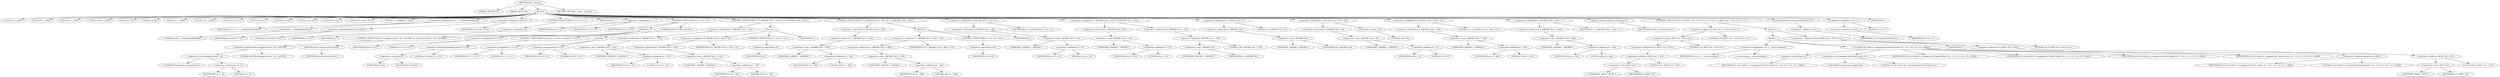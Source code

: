 digraph tftp_connect {  
"1000116" [label = "(METHOD,tftp_connect)" ]
"1000117" [label = "(PARAM,_QWORD *a1)" ]
"1000118" [label = "(PARAM,_BYTE *a2)" ]
"1000119" [label = "(BLOCK,,)" ]
"1000120" [label = "(LOCAL,v3: __int64)" ]
"1000121" [label = "(LOCAL,v4: __int64)" ]
"1000122" [label = "(LOCAL,v5: __int64)" ]
"1000123" [label = "(LOCAL,result: __int64)" ]
"1000124" [label = "(LOCAL,v7: int)" ]
"1000125" [label = "(LOCAL,v8: int)" ]
"1000126" [label = "(LOCAL,v9: __int64)" ]
"1000127" [label = "(LOCAL,v10: __int64)" ]
"1000128" [label = "(LOCAL,v11: int *)" ]
"1000129" [label = "(LOCAL,v12: int)" ]
"1000130" [label = "(LOCAL,v13: int)" ]
"1000131" [label = "(LOCAL,v14: int)" ]
"1000132" [label = "(LOCAL,v15: int)" ]
"1000133" [label = "(LOCAL,v16: char [ 136 ])" ]
"1000134" [label = "(LOCAL,v17: unsigned __int64)" ]
"1000135" [label = "(<operator>.assignment,v17 = __readfsqword(0x28u))" ]
"1000136" [label = "(IDENTIFIER,v17,v17 = __readfsqword(0x28u))" ]
"1000137" [label = "(__readfsqword,__readfsqword(0x28u))" ]
"1000138" [label = "(LITERAL,0x28u,__readfsqword(0x28u))" ]
"1000139" [label = "(<operator>.assignment,a1[167] = v3)" ]
"1000140" [label = "(<operator>.indirectIndexAccess,a1[167])" ]
"1000141" [label = "(IDENTIFIER,a1,a1[167] = v3)" ]
"1000142" [label = "(LITERAL,167,a1[167] = v3)" ]
"1000143" [label = "(IDENTIFIER,v3,a1[167] = v3)" ]
"1000144" [label = "(CONTROL_STRUCTURE,if ( !v3 ),if ( !v3 ))" ]
"1000145" [label = "(<operator>.logicalNot,!v3)" ]
"1000146" [label = "(IDENTIFIER,v3,!v3)" ]
"1000147" [label = "(IDENTIFIER,L,)" ]
"1000148" [label = "(<operator>.assignment,v4 = v3)" ]
"1000149" [label = "(IDENTIFIER,v4,v4 = v3)" ]
"1000150" [label = "(IDENTIFIER,v3,v4 = v3)" ]
"1000151" [label = "(CONTROL_STRUCTURE,if ( v5 ),if ( v5 ))" ]
"1000152" [label = "(IDENTIFIER,v5,if ( v5 ))" ]
"1000153" [label = "(BLOCK,,)" ]
"1000154" [label = "(IDENTIFIER,L,)" ]
"1000155" [label = "(CONTROL_STRUCTURE,if ( (unsigned int)(v5 - 8) > 0xFFB0 ),if ( (unsigned int)(v5 - 8) > 0xFFB0 ))" ]
"1000156" [label = "(<operator>.greaterThan,(unsigned int)(v5 - 8) > 0xFFB0)" ]
"1000157" [label = "(<operator>.cast,(unsigned int)(v5 - 8))" ]
"1000158" [label = "(UNKNOWN,unsigned int,unsigned int)" ]
"1000159" [label = "(<operator>.subtraction,v5 - 8)" ]
"1000160" [label = "(IDENTIFIER,v5,v5 - 8)" ]
"1000161" [label = "(LITERAL,8,v5 - 8)" ]
"1000162" [label = "(LITERAL,0xFFB0,(unsigned int)(v5 - 8) > 0xFFB0)" ]
"1000163" [label = "(RETURN,return result;,return result;)" ]
"1000164" [label = "(IDENTIFIER,result,return result;)" ]
"1000165" [label = "(<operator>.assignment,v8 = 512)" ]
"1000166" [label = "(IDENTIFIER,v8,v8 = 512)" ]
"1000167" [label = "(LITERAL,512,v8 = 512)" ]
"1000168" [label = "(CONTROL_STRUCTURE,if ( (int)v5 >= 512 ),if ( (int)v5 >= 512 ))" ]
"1000169" [label = "(<operator>.greaterEqualsThan,(int)v5 >= 512)" ]
"1000170" [label = "(<operator>.cast,(int)v5)" ]
"1000171" [label = "(UNKNOWN,int,int)" ]
"1000172" [label = "(IDENTIFIER,v5,(int)v5)" ]
"1000173" [label = "(LITERAL,512,(int)v5 >= 512)" ]
"1000174" [label = "(CONTROL_STRUCTURE,else,else)" ]
"1000175" [label = "(BLOCK,,)" ]
"1000176" [label = "(<operator>.assignment,v7 = 512)" ]
"1000177" [label = "(IDENTIFIER,v7,v7 = 512)" ]
"1000178" [label = "(LITERAL,512,v7 = 512)" ]
"1000179" [label = "(<operator>.assignment,v8 = 512)" ]
"1000180" [label = "(IDENTIFIER,v8,v8 = 512)" ]
"1000181" [label = "(LITERAL,512,v8 = 512)" ]
"1000182" [label = "(CONTROL_STRUCTURE,if ( !*(_QWORD *)(v4 + 352) ),if ( !*(_QWORD *)(v4 + 352) ))" ]
"1000183" [label = "(<operator>.logicalNot,!*(_QWORD *)(v4 + 352))" ]
"1000184" [label = "(<operator>.indirection,*(_QWORD *)(v4 + 352))" ]
"1000185" [label = "(<operator>.cast,(_QWORD *)(v4 + 352))" ]
"1000186" [label = "(UNKNOWN,_QWORD *,_QWORD *)" ]
"1000187" [label = "(<operator>.addition,v4 + 352)" ]
"1000188" [label = "(IDENTIFIER,v4,v4 + 352)" ]
"1000189" [label = "(LITERAL,352,v4 + 352)" ]
"1000190" [label = "(BLOCK,,)" ]
"1000191" [label = "(<operator>.assignment,*(_QWORD *)(v4 + 352) = v9)" ]
"1000192" [label = "(<operator>.indirection,*(_QWORD *)(v4 + 352))" ]
"1000193" [label = "(<operator>.cast,(_QWORD *)(v4 + 352))" ]
"1000194" [label = "(UNKNOWN,_QWORD *,_QWORD *)" ]
"1000195" [label = "(<operator>.addition,v4 + 352)" ]
"1000196" [label = "(IDENTIFIER,v4,v4 + 352)" ]
"1000197" [label = "(LITERAL,352,v4 + 352)" ]
"1000198" [label = "(IDENTIFIER,v9,*(_QWORD *)(v4 + 352) = v9)" ]
"1000199" [label = "(CONTROL_STRUCTURE,if ( !v9 ),if ( !v9 ))" ]
"1000200" [label = "(<operator>.logicalNot,!v9)" ]
"1000201" [label = "(IDENTIFIER,v9,!v9)" ]
"1000202" [label = "(IDENTIFIER,L,)" ]
"1000203" [label = "(CONTROL_STRUCTURE,if ( !*(_QWORD *)(v4 + 360) ),if ( !*(_QWORD *)(v4 + 360) ))" ]
"1000204" [label = "(<operator>.logicalNot,!*(_QWORD *)(v4 + 360))" ]
"1000205" [label = "(<operator>.indirection,*(_QWORD *)(v4 + 360))" ]
"1000206" [label = "(<operator>.cast,(_QWORD *)(v4 + 360))" ]
"1000207" [label = "(UNKNOWN,_QWORD *,_QWORD *)" ]
"1000208" [label = "(<operator>.addition,v4 + 360)" ]
"1000209" [label = "(IDENTIFIER,v4,v4 + 360)" ]
"1000210" [label = "(LITERAL,360,v4 + 360)" ]
"1000211" [label = "(BLOCK,,)" ]
"1000212" [label = "(<operator>.assignment,*(_QWORD *)(v4 + 360) = v10)" ]
"1000213" [label = "(<operator>.indirection,*(_QWORD *)(v4 + 360))" ]
"1000214" [label = "(<operator>.cast,(_QWORD *)(v4 + 360))" ]
"1000215" [label = "(UNKNOWN,_QWORD *,_QWORD *)" ]
"1000216" [label = "(<operator>.addition,v4 + 360)" ]
"1000217" [label = "(IDENTIFIER,v4,v4 + 360)" ]
"1000218" [label = "(LITERAL,360,v4 + 360)" ]
"1000219" [label = "(IDENTIFIER,v10,*(_QWORD *)(v4 + 360) = v10)" ]
"1000220" [label = "(CONTROL_STRUCTURE,if ( !v10 ),if ( !v10 ))" ]
"1000221" [label = "(<operator>.logicalNot,!v10)" ]
"1000222" [label = "(IDENTIFIER,v10,!v10)" ]
"1000223" [label = "(IDENTIFIER,L,)" ]
"1000224" [label = "(<operator>.assignment,*(_QWORD *)(v4 + 16) = a1)" ]
"1000225" [label = "(<operator>.indirection,*(_QWORD *)(v4 + 16))" ]
"1000226" [label = "(<operator>.cast,(_QWORD *)(v4 + 16))" ]
"1000227" [label = "(UNKNOWN,_QWORD *,_QWORD *)" ]
"1000228" [label = "(<operator>.addition,v4 + 16)" ]
"1000229" [label = "(IDENTIFIER,v4,v4 + 16)" ]
"1000230" [label = "(LITERAL,16,v4 + 16)" ]
"1000231" [label = "(IDENTIFIER,a1,*(_QWORD *)(v4 + 16) = a1)" ]
"1000232" [label = "(<operator>.assignment,*(_DWORD *)(v4 + 24) = *((_DWORD *)a1 + 156))" ]
"1000233" [label = "(<operator>.indirection,*(_DWORD *)(v4 + 24))" ]
"1000234" [label = "(<operator>.cast,(_DWORD *)(v4 + 24))" ]
"1000235" [label = "(UNKNOWN,_DWORD *,_DWORD *)" ]
"1000236" [label = "(<operator>.addition,v4 + 24)" ]
"1000237" [label = "(IDENTIFIER,v4,v4 + 24)" ]
"1000238" [label = "(LITERAL,24,v4 + 24)" ]
"1000239" [label = "(<operator>.indirection,*((_DWORD *)a1 + 156))" ]
"1000240" [label = "(<operator>.addition,(_DWORD *)a1 + 156)" ]
"1000241" [label = "(<operator>.cast,(_DWORD *)a1)" ]
"1000242" [label = "(UNKNOWN,_DWORD *,_DWORD *)" ]
"1000243" [label = "(IDENTIFIER,a1,(_DWORD *)a1)" ]
"1000244" [label = "(LITERAL,156,(_DWORD *)a1 + 156)" ]
"1000245" [label = "(<operator>.assignment,*(_DWORD *)v4 = 0)" ]
"1000246" [label = "(<operator>.indirection,*(_DWORD *)v4)" ]
"1000247" [label = "(<operator>.cast,(_DWORD *)v4)" ]
"1000248" [label = "(UNKNOWN,_DWORD *,_DWORD *)" ]
"1000249" [label = "(IDENTIFIER,v4,(_DWORD *)v4)" ]
"1000250" [label = "(LITERAL,0,*(_DWORD *)v4 = 0)" ]
"1000251" [label = "(<operator>.assignment,*(_DWORD *)(v4 + 8) = -100)" ]
"1000252" [label = "(<operator>.indirection,*(_DWORD *)(v4 + 8))" ]
"1000253" [label = "(<operator>.cast,(_DWORD *)(v4 + 8))" ]
"1000254" [label = "(UNKNOWN,_DWORD *,_DWORD *)" ]
"1000255" [label = "(<operator>.addition,v4 + 8)" ]
"1000256" [label = "(IDENTIFIER,v4,v4 + 8)" ]
"1000257" [label = "(LITERAL,8,v4 + 8)" ]
"1000258" [label = "(<operator>.minus,-100)" ]
"1000259" [label = "(LITERAL,100,-100)" ]
"1000260" [label = "(<operator>.assignment,*(_DWORD *)(v4 + 340) = 512)" ]
"1000261" [label = "(<operator>.indirection,*(_DWORD *)(v4 + 340))" ]
"1000262" [label = "(<operator>.cast,(_DWORD *)(v4 + 340))" ]
"1000263" [label = "(UNKNOWN,_DWORD *,_DWORD *)" ]
"1000264" [label = "(<operator>.addition,v4 + 340)" ]
"1000265" [label = "(IDENTIFIER,v4,v4 + 340)" ]
"1000266" [label = "(LITERAL,340,v4 + 340)" ]
"1000267" [label = "(LITERAL,512,*(_DWORD *)(v4 + 340) = 512)" ]
"1000268" [label = "(<operator>.assignment,*(_DWORD *)(v4 + 344) = v7)" ]
"1000269" [label = "(<operator>.indirection,*(_DWORD *)(v4 + 344))" ]
"1000270" [label = "(<operator>.cast,(_DWORD *)(v4 + 344))" ]
"1000271" [label = "(UNKNOWN,_DWORD *,_DWORD *)" ]
"1000272" [label = "(<operator>.addition,v4 + 344)" ]
"1000273" [label = "(IDENTIFIER,v4,v4 + 344)" ]
"1000274" [label = "(LITERAL,344,v4 + 344)" ]
"1000275" [label = "(IDENTIFIER,v7,*(_DWORD *)(v4 + 344) = v7)" ]
"1000276" [label = "(tftp_set_timeouts,tftp_set_timeouts(v4))" ]
"1000277" [label = "(IDENTIFIER,v4,tftp_set_timeouts(v4))" ]
"1000278" [label = "(CONTROL_STRUCTURE,if ( (*((_BYTE *)a1 + 951) & 2) == 0 ),if ( (*((_BYTE *)a1 + 951) & 2) == 0 ))" ]
"1000279" [label = "(<operator>.equals,(*((_BYTE *)a1 + 951) & 2) == 0)" ]
"1000280" [label = "(<operator>.and,*((_BYTE *)a1 + 951) & 2)" ]
"1000281" [label = "(<operator>.indirection,*((_BYTE *)a1 + 951))" ]
"1000282" [label = "(<operator>.addition,(_BYTE *)a1 + 951)" ]
"1000283" [label = "(<operator>.cast,(_BYTE *)a1)" ]
"1000284" [label = "(UNKNOWN,_BYTE *,_BYTE *)" ]
"1000285" [label = "(IDENTIFIER,a1,(_BYTE *)a1)" ]
"1000286" [label = "(LITERAL,951,(_BYTE *)a1 + 951)" ]
"1000287" [label = "(LITERAL,2,*((_BYTE *)a1 + 951) & 2)" ]
"1000288" [label = "(LITERAL,0,(*((_BYTE *)a1 + 951) & 2) == 0)" ]
"1000289" [label = "(BLOCK,,)" ]
"1000290" [label = "(BLOCK,,)" ]
"1000291" [label = "(<operator>.assignment,v11 = __errno_location())" ]
"1000292" [label = "(IDENTIFIER,v11,v11 = __errno_location())" ]
"1000293" [label = "(__errno_location,__errno_location())" ]
"1000294" [label = "(Curl_failf,Curl_failf(*a1, (unsigned int)\"bind() failed; %s\", v12, v13, v14, v15, v16[0]))" ]
"1000295" [label = "(<operator>.indirection,*a1)" ]
"1000296" [label = "(IDENTIFIER,a1,Curl_failf(*a1, (unsigned int)\"bind() failed; %s\", v12, v13, v14, v15, v16[0]))" ]
"1000297" [label = "(<operator>.cast,(unsigned int)\"bind() failed; %s\")" ]
"1000298" [label = "(UNKNOWN,unsigned int,unsigned int)" ]
"1000299" [label = "(LITERAL,\"bind() failed; %s\",(unsigned int)\"bind() failed; %s\")" ]
"1000300" [label = "(IDENTIFIER,v12,Curl_failf(*a1, (unsigned int)\"bind() failed; %s\", v12, v13, v14, v15, v16[0]))" ]
"1000301" [label = "(IDENTIFIER,v13,Curl_failf(*a1, (unsigned int)\"bind() failed; %s\", v12, v13, v14, v15, v16[0]))" ]
"1000302" [label = "(IDENTIFIER,v14,Curl_failf(*a1, (unsigned int)\"bind() failed; %s\", v12, v13, v14, v15, v16[0]))" ]
"1000303" [label = "(IDENTIFIER,v15,Curl_failf(*a1, (unsigned int)\"bind() failed; %s\", v12, v13, v14, v15, v16[0]))" ]
"1000304" [label = "(<operator>.indirectIndexAccess,v16[0])" ]
"1000305" [label = "(IDENTIFIER,v16,Curl_failf(*a1, (unsigned int)\"bind() failed; %s\", v12, v13, v14, v15, v16[0]))" ]
"1000306" [label = "(LITERAL,0,Curl_failf(*a1, (unsigned int)\"bind() failed; %s\", v12, v13, v14, v15, v16[0]))" ]
"1000307" [label = "(IDENTIFIER,L,)" ]
"1000308" [label = "(<operators>.assignmentOr,*((_BYTE *)a1 + 951) |= 2u)" ]
"1000309" [label = "(<operator>.indirection,*((_BYTE *)a1 + 951))" ]
"1000310" [label = "(<operator>.addition,(_BYTE *)a1 + 951)" ]
"1000311" [label = "(<operator>.cast,(_BYTE *)a1)" ]
"1000312" [label = "(UNKNOWN,_BYTE *,_BYTE *)" ]
"1000313" [label = "(IDENTIFIER,a1,(_BYTE *)a1)" ]
"1000314" [label = "(LITERAL,951,(_BYTE *)a1 + 951)" ]
"1000315" [label = "(LITERAL,2u,*((_BYTE *)a1 + 951) |= 2u)" ]
"1000316" [label = "(Curl_pgrsStartNow,Curl_pgrsStartNow(*a1))" ]
"1000317" [label = "(<operator>.indirection,*a1)" ]
"1000318" [label = "(IDENTIFIER,a1,Curl_pgrsStartNow(*a1))" ]
"1000319" [label = "(<operator>.assignment,*a2 = 1)" ]
"1000320" [label = "(<operator>.indirection,*a2)" ]
"1000321" [label = "(IDENTIFIER,a2,*a2 = 1)" ]
"1000322" [label = "(LITERAL,1,*a2 = 1)" ]
"1000323" [label = "(IDENTIFIER,L,)" ]
"1000324" [label = "(METHOD_RETURN,__int64 __fastcall)" ]
  "1000116" -> "1000117" 
  "1000116" -> "1000118" 
  "1000116" -> "1000119" 
  "1000116" -> "1000324" 
  "1000119" -> "1000120" 
  "1000119" -> "1000121" 
  "1000119" -> "1000122" 
  "1000119" -> "1000123" 
  "1000119" -> "1000124" 
  "1000119" -> "1000125" 
  "1000119" -> "1000126" 
  "1000119" -> "1000127" 
  "1000119" -> "1000128" 
  "1000119" -> "1000129" 
  "1000119" -> "1000130" 
  "1000119" -> "1000131" 
  "1000119" -> "1000132" 
  "1000119" -> "1000133" 
  "1000119" -> "1000134" 
  "1000119" -> "1000135" 
  "1000119" -> "1000139" 
  "1000119" -> "1000144" 
  "1000119" -> "1000147" 
  "1000119" -> "1000148" 
  "1000119" -> "1000151" 
  "1000119" -> "1000182" 
  "1000119" -> "1000203" 
  "1000119" -> "1000224" 
  "1000119" -> "1000232" 
  "1000119" -> "1000245" 
  "1000119" -> "1000251" 
  "1000119" -> "1000260" 
  "1000119" -> "1000268" 
  "1000119" -> "1000276" 
  "1000119" -> "1000278" 
  "1000119" -> "1000316" 
  "1000119" -> "1000319" 
  "1000119" -> "1000323" 
  "1000135" -> "1000136" 
  "1000135" -> "1000137" 
  "1000137" -> "1000138" 
  "1000139" -> "1000140" 
  "1000139" -> "1000143" 
  "1000140" -> "1000141" 
  "1000140" -> "1000142" 
  "1000144" -> "1000145" 
  "1000145" -> "1000146" 
  "1000148" -> "1000149" 
  "1000148" -> "1000150" 
  "1000151" -> "1000152" 
  "1000151" -> "1000153" 
  "1000151" -> "1000174" 
  "1000153" -> "1000154" 
  "1000153" -> "1000155" 
  "1000153" -> "1000165" 
  "1000153" -> "1000168" 
  "1000155" -> "1000156" 
  "1000155" -> "1000163" 
  "1000156" -> "1000157" 
  "1000156" -> "1000162" 
  "1000157" -> "1000158" 
  "1000157" -> "1000159" 
  "1000159" -> "1000160" 
  "1000159" -> "1000161" 
  "1000163" -> "1000164" 
  "1000165" -> "1000166" 
  "1000165" -> "1000167" 
  "1000168" -> "1000169" 
  "1000169" -> "1000170" 
  "1000169" -> "1000173" 
  "1000170" -> "1000171" 
  "1000170" -> "1000172" 
  "1000174" -> "1000175" 
  "1000175" -> "1000176" 
  "1000175" -> "1000179" 
  "1000176" -> "1000177" 
  "1000176" -> "1000178" 
  "1000179" -> "1000180" 
  "1000179" -> "1000181" 
  "1000182" -> "1000183" 
  "1000182" -> "1000190" 
  "1000183" -> "1000184" 
  "1000184" -> "1000185" 
  "1000185" -> "1000186" 
  "1000185" -> "1000187" 
  "1000187" -> "1000188" 
  "1000187" -> "1000189" 
  "1000190" -> "1000191" 
  "1000190" -> "1000199" 
  "1000190" -> "1000202" 
  "1000191" -> "1000192" 
  "1000191" -> "1000198" 
  "1000192" -> "1000193" 
  "1000193" -> "1000194" 
  "1000193" -> "1000195" 
  "1000195" -> "1000196" 
  "1000195" -> "1000197" 
  "1000199" -> "1000200" 
  "1000200" -> "1000201" 
  "1000203" -> "1000204" 
  "1000203" -> "1000211" 
  "1000204" -> "1000205" 
  "1000205" -> "1000206" 
  "1000206" -> "1000207" 
  "1000206" -> "1000208" 
  "1000208" -> "1000209" 
  "1000208" -> "1000210" 
  "1000211" -> "1000212" 
  "1000211" -> "1000220" 
  "1000211" -> "1000223" 
  "1000212" -> "1000213" 
  "1000212" -> "1000219" 
  "1000213" -> "1000214" 
  "1000214" -> "1000215" 
  "1000214" -> "1000216" 
  "1000216" -> "1000217" 
  "1000216" -> "1000218" 
  "1000220" -> "1000221" 
  "1000221" -> "1000222" 
  "1000224" -> "1000225" 
  "1000224" -> "1000231" 
  "1000225" -> "1000226" 
  "1000226" -> "1000227" 
  "1000226" -> "1000228" 
  "1000228" -> "1000229" 
  "1000228" -> "1000230" 
  "1000232" -> "1000233" 
  "1000232" -> "1000239" 
  "1000233" -> "1000234" 
  "1000234" -> "1000235" 
  "1000234" -> "1000236" 
  "1000236" -> "1000237" 
  "1000236" -> "1000238" 
  "1000239" -> "1000240" 
  "1000240" -> "1000241" 
  "1000240" -> "1000244" 
  "1000241" -> "1000242" 
  "1000241" -> "1000243" 
  "1000245" -> "1000246" 
  "1000245" -> "1000250" 
  "1000246" -> "1000247" 
  "1000247" -> "1000248" 
  "1000247" -> "1000249" 
  "1000251" -> "1000252" 
  "1000251" -> "1000258" 
  "1000252" -> "1000253" 
  "1000253" -> "1000254" 
  "1000253" -> "1000255" 
  "1000255" -> "1000256" 
  "1000255" -> "1000257" 
  "1000258" -> "1000259" 
  "1000260" -> "1000261" 
  "1000260" -> "1000267" 
  "1000261" -> "1000262" 
  "1000262" -> "1000263" 
  "1000262" -> "1000264" 
  "1000264" -> "1000265" 
  "1000264" -> "1000266" 
  "1000268" -> "1000269" 
  "1000268" -> "1000275" 
  "1000269" -> "1000270" 
  "1000270" -> "1000271" 
  "1000270" -> "1000272" 
  "1000272" -> "1000273" 
  "1000272" -> "1000274" 
  "1000276" -> "1000277" 
  "1000278" -> "1000279" 
  "1000278" -> "1000289" 
  "1000279" -> "1000280" 
  "1000279" -> "1000288" 
  "1000280" -> "1000281" 
  "1000280" -> "1000287" 
  "1000281" -> "1000282" 
  "1000282" -> "1000283" 
  "1000282" -> "1000286" 
  "1000283" -> "1000284" 
  "1000283" -> "1000285" 
  "1000289" -> "1000290" 
  "1000289" -> "1000308" 
  "1000290" -> "1000291" 
  "1000290" -> "1000294" 
  "1000290" -> "1000307" 
  "1000291" -> "1000292" 
  "1000291" -> "1000293" 
  "1000294" -> "1000295" 
  "1000294" -> "1000297" 
  "1000294" -> "1000300" 
  "1000294" -> "1000301" 
  "1000294" -> "1000302" 
  "1000294" -> "1000303" 
  "1000294" -> "1000304" 
  "1000295" -> "1000296" 
  "1000297" -> "1000298" 
  "1000297" -> "1000299" 
  "1000304" -> "1000305" 
  "1000304" -> "1000306" 
  "1000308" -> "1000309" 
  "1000308" -> "1000315" 
  "1000309" -> "1000310" 
  "1000310" -> "1000311" 
  "1000310" -> "1000314" 
  "1000311" -> "1000312" 
  "1000311" -> "1000313" 
  "1000316" -> "1000317" 
  "1000317" -> "1000318" 
  "1000319" -> "1000320" 
  "1000319" -> "1000322" 
  "1000320" -> "1000321" 
}

